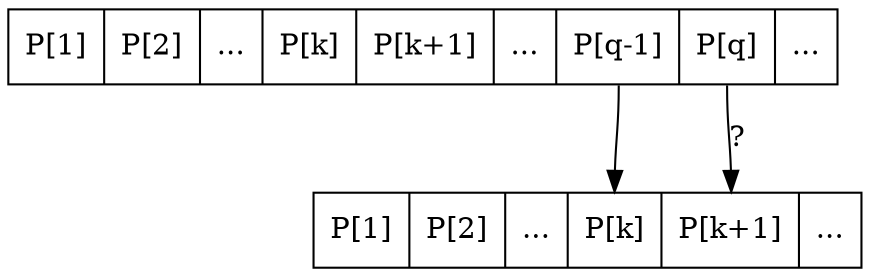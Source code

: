 digraph G{
	margin="0"
	node[shape=record]
        p[label="P[1]| P[2]|...|P[k]| P[k+1] | ... | <k> P[q-1] | <q> P[q] |..."];
        p2[label="P[1]| P[2]|...| <k> P[k]| <k1> P[k+1] | ..."];
        p:k->p2:k;
        p:q->p2:k1[label="?"];
}
